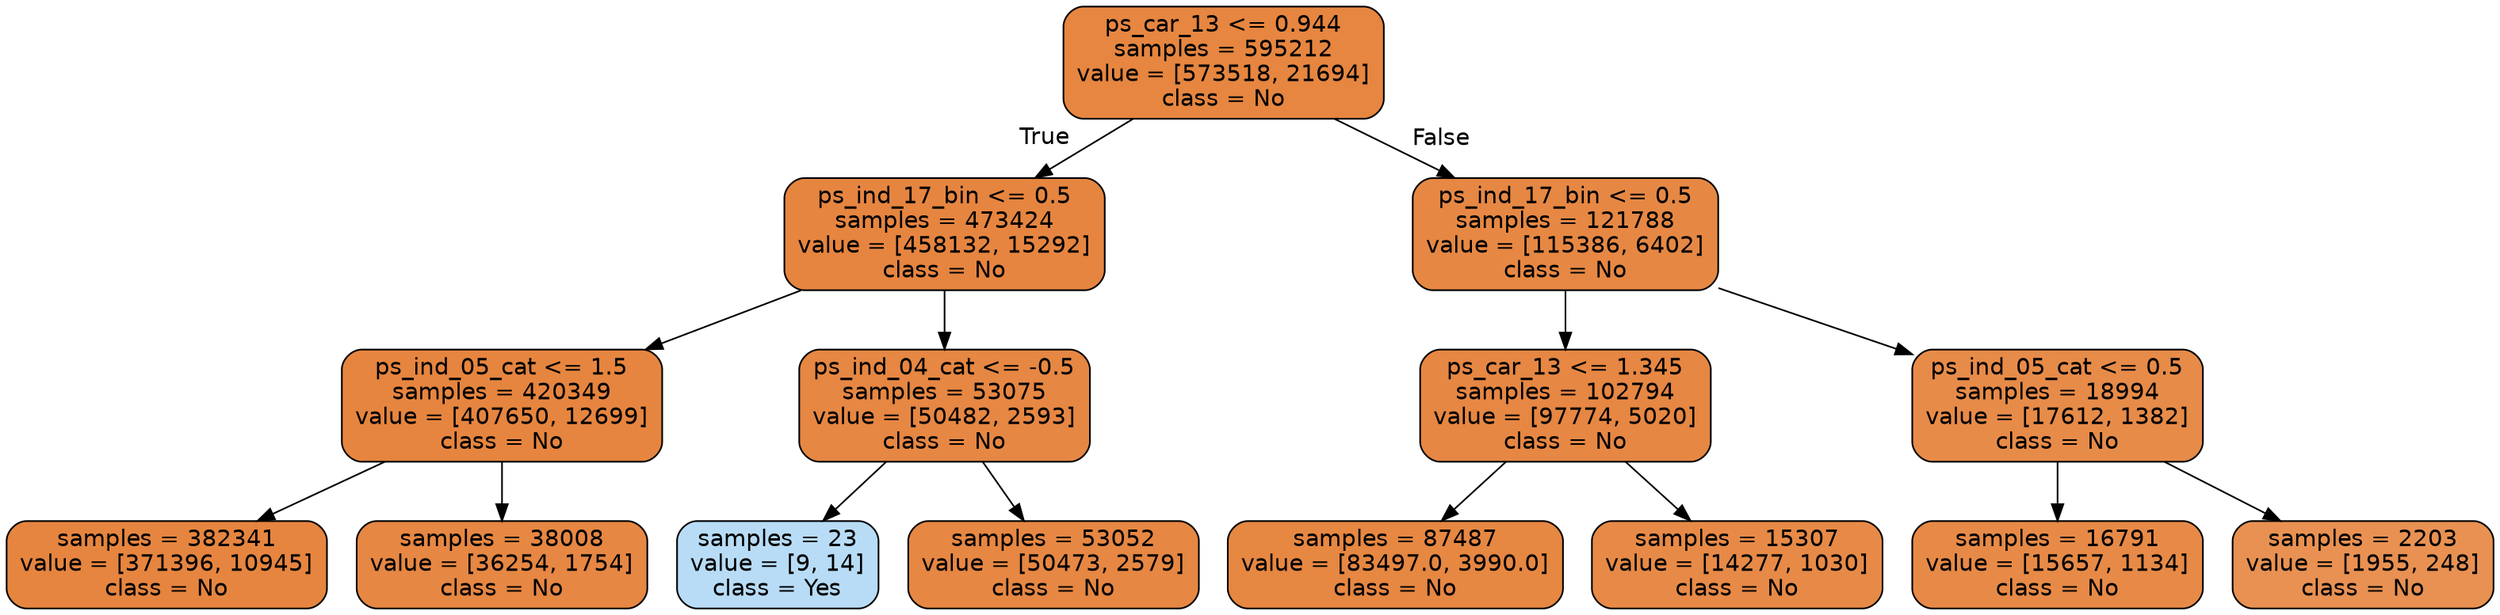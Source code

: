 digraph Tree {
node [shape=box, style="filled, rounded", color="black", fontname="helvetica"] ;
edge [fontname="helvetica"] ;
0 [label="ps_car_13 <= 0.944\nsamples = 595212\nvalue = [573518, 21694]\nclass = No", fillcolor="#e68640"] ;
1 [label="ps_ind_17_bin <= 0.5\nsamples = 473424\nvalue = [458132, 15292]\nclass = No", fillcolor="#e68540"] ;
0 -> 1 [labeldistance=2.5, labelangle=45, headlabel="True"] ;
2 [label="ps_ind_05_cat <= 1.5\nsamples = 420349\nvalue = [407650, 12699]\nclass = No", fillcolor="#e6853f"] ;
1 -> 2 ;
3 [label="samples = 382341\nvalue = [371396, 10945]\nclass = No", fillcolor="#e6853f"] ;
2 -> 3 ;
4 [label="samples = 38008\nvalue = [36254, 1754]\nclass = No", fillcolor="#e68743"] ;
2 -> 4 ;
5 [label="ps_ind_04_cat <= -0.5\nsamples = 53075\nvalue = [50482, 2593]\nclass = No", fillcolor="#e68743"] ;
1 -> 5 ;
6 [label="samples = 23\nvalue = [9, 14]\nclass = Yes", fillcolor="#b8dcf6"] ;
5 -> 6 ;
7 [label="samples = 53052\nvalue = [50473, 2579]\nclass = No", fillcolor="#e68743"] ;
5 -> 7 ;
8 [label="ps_ind_17_bin <= 0.5\nsamples = 121788\nvalue = [115386, 6402]\nclass = No", fillcolor="#e68844"] ;
0 -> 8 [labeldistance=2.5, labelangle=-45, headlabel="False"] ;
9 [label="ps_car_13 <= 1.345\nsamples = 102794\nvalue = [97774, 5020]\nclass = No", fillcolor="#e68743"] ;
8 -> 9 ;
10 [label="samples = 87487\nvalue = [83497.0, 3990.0]\nclass = No", fillcolor="#e68742"] ;
9 -> 10 ;
11 [label="samples = 15307\nvalue = [14277, 1030]\nclass = No", fillcolor="#e78a47"] ;
9 -> 11 ;
12 [label="ps_ind_05_cat <= 0.5\nsamples = 18994\nvalue = [17612, 1382]\nclass = No", fillcolor="#e78b49"] ;
8 -> 12 ;
13 [label="samples = 16791\nvalue = [15657, 1134]\nclass = No", fillcolor="#e78a47"] ;
12 -> 13 ;
14 [label="samples = 2203\nvalue = [1955, 248]\nclass = No", fillcolor="#e89152"] ;
12 -> 14 ;
}